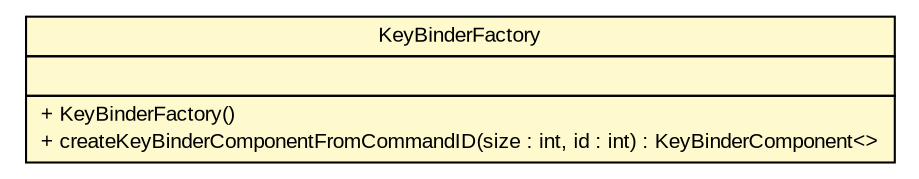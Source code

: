 #!/usr/local/bin/dot
#
# Class diagram 
# Generated by UMLGraph version R5_6 (http://www.umlgraph.org/)
#

digraph G {
	edge [fontname="arial",fontsize=10,labelfontname="arial",labelfontsize=10];
	node [fontname="arial",fontsize=10,shape=plaintext];
	nodesep=0.25;
	ranksep=0.5;
	// com.github.tilastokeskus.matertis.ui.util.KeyBinderFactory
	c2214 [label=<<table title="com.github.tilastokeskus.matertis.ui.util.KeyBinderFactory" border="0" cellborder="1" cellspacing="0" cellpadding="2" port="p" bgcolor="lemonChiffon" href="./KeyBinderFactory.html">
		<tr><td><table border="0" cellspacing="0" cellpadding="1">
<tr><td align="center" balign="center"> KeyBinderFactory </td></tr>
		</table></td></tr>
		<tr><td><table border="0" cellspacing="0" cellpadding="1">
<tr><td align="left" balign="left">  </td></tr>
		</table></td></tr>
		<tr><td><table border="0" cellspacing="0" cellpadding="1">
<tr><td align="left" balign="left"> + KeyBinderFactory() </td></tr>
<tr><td align="left" balign="left"> + createKeyBinderComponentFromCommandID(size : int, id : int) : KeyBinderComponent&lt;&gt; </td></tr>
		</table></td></tr>
		</table>>, URL="./KeyBinderFactory.html", fontname="arial", fontcolor="black", fontsize=10.0];
}

